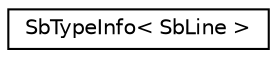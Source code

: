 digraph "Graphical Class Hierarchy"
{
 // LATEX_PDF_SIZE
  edge [fontname="Helvetica",fontsize="10",labelfontname="Helvetica",labelfontsize="10"];
  node [fontname="Helvetica",fontsize="10",shape=record];
  rankdir="LR";
  Node0 [label="SbTypeInfo\< SbLine \>",height=0.2,width=0.4,color="black", fillcolor="white", style="filled",URL="$structSbTypeInfo_3_01SbLine_01_4.html",tooltip=" "];
}

